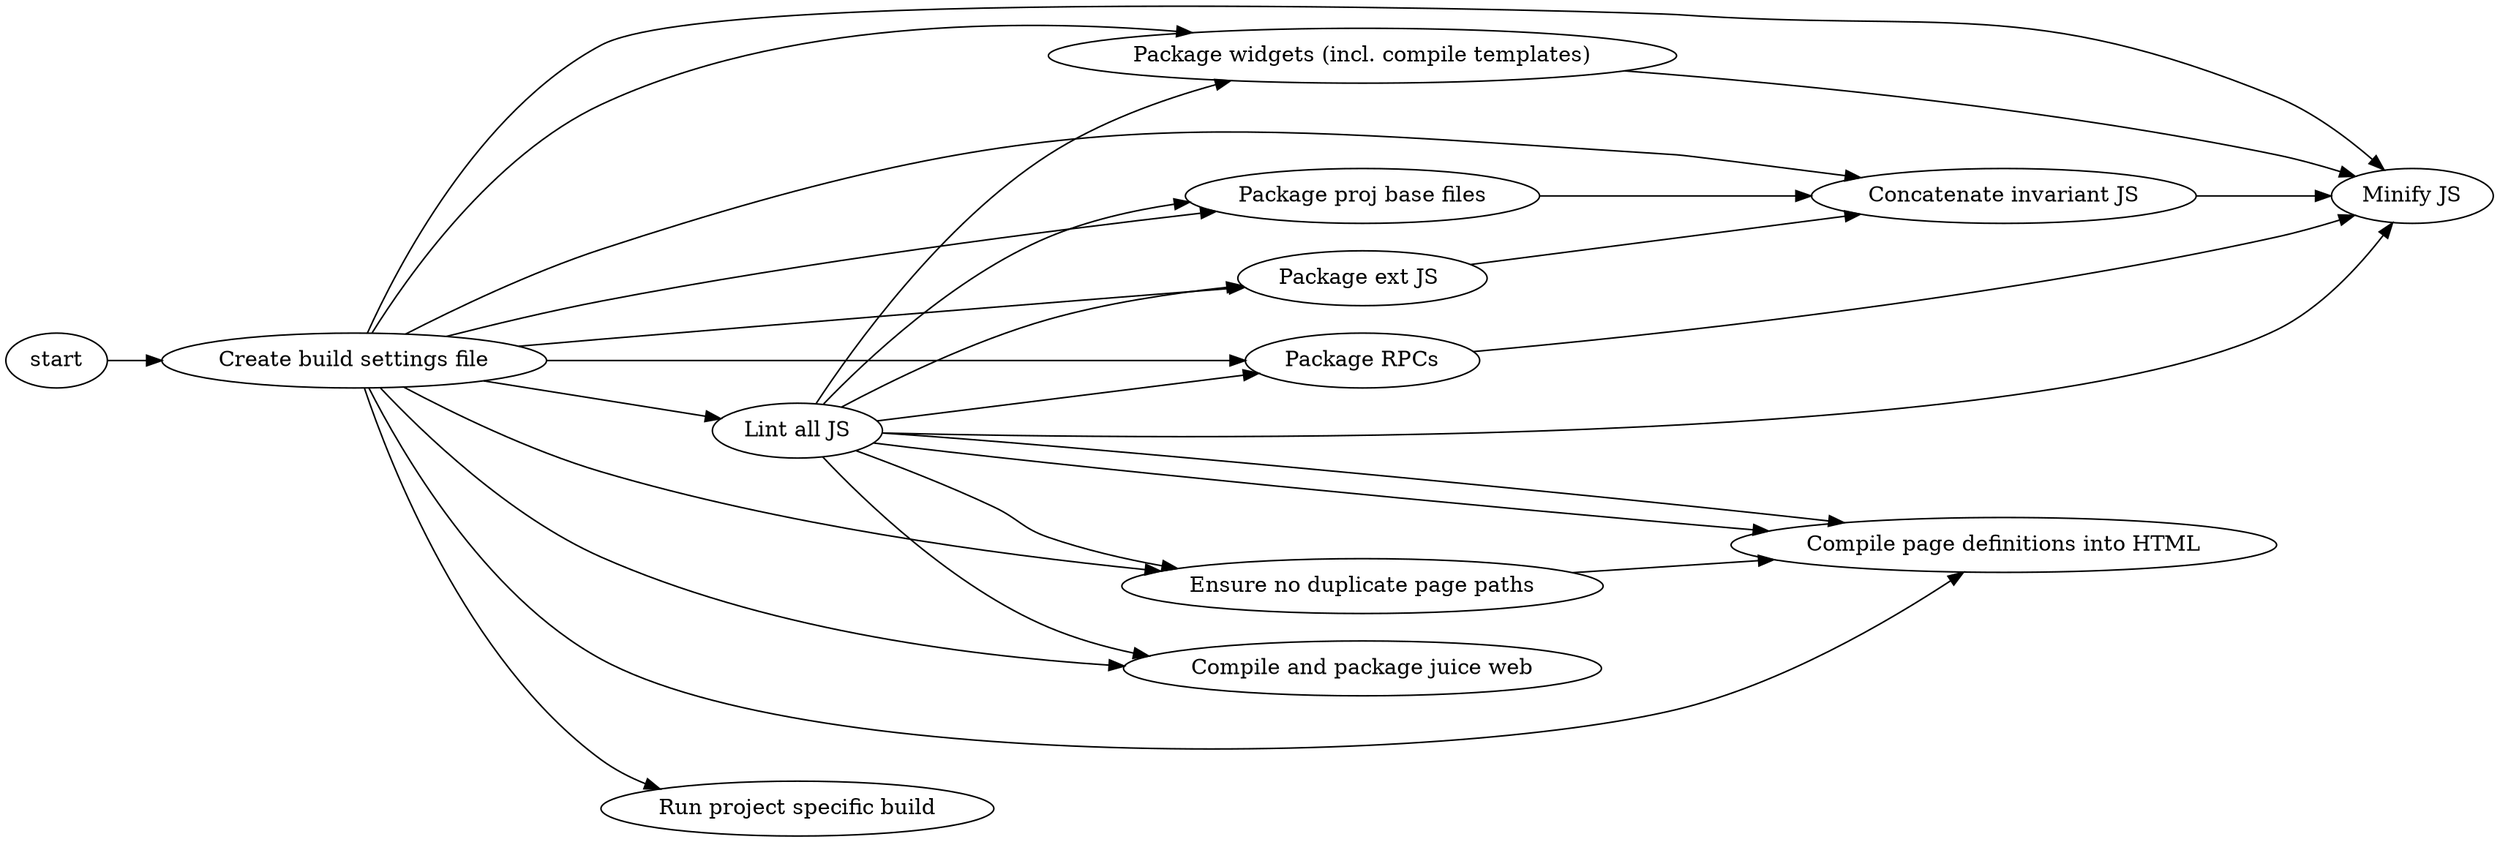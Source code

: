 // dot -Tps -O build_process.dot

digraph build_process
{
    center=true;
    rankdir=LR;

build_settings         [label="Create build settings file"];
concatenate            [label="Concatenate invariant JS"];
external_pkg           [label="Package ext JS "];
juice_web              [label="Compile and package juice web"];
unique_pages           [label="Ensure no duplicate page paths"];
minify                 [label="Minify JS"];
pages                  [label="Compile page definitions into HTML"];
proj_base              [label="Package proj base files"];
proj_special           [label="Run project specific build"];
rpc_pkgs               [label="Package RPCs"];
start                  [label="start"];
syntactically_valid_js [label="Lint all JS"];
widget_pkgs            [label="Package widgets (incl. compile templates)"];

start                  -> build_settings;

build_settings         -> syntactically_valid_js;

build_settings         -> juice_web;
syntactically_valid_js -> juice_web;

build_settings         -> external_pkg;
syntactically_valid_js -> external_pkg;

build_settings         -> proj_base;
syntactically_valid_js -> proj_base;

build_settings         -> rpc_pkgs;
syntactically_valid_js -> rpc_pkgs;

build_settings         -> widget_pkgs;
syntactically_valid_js -> widget_pkgs;

build_settings         -> unique_pages;
syntactically_valid_js -> unique_pages;

build_settings         -> pages;
syntactically_valid_js -> pages;
unique_pages           -> pages;

build_settings         -> concatenate;
external_pkg           -> concatenate;
proj_base              -> concatenate;
syntactically_valid_js -> pages;

build_settings         -> minify;
concatenate            -> minify;
widget_pkgs            -> minify;
rpc_pkgs               -> minify;
syntactically_valid_js -> minify;

build_settings         -> proj_special;

}
